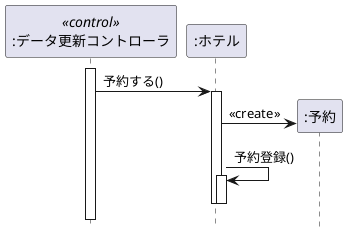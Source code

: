 @startuml 予約
hide footbox
participant ":データ更新コントローラ" as control <<control>>
participant ":ホテル" as hotel
participant ":予約" as Y 

activate control
control -> hotel : 予約する()
activate hotel
create Y
hotel -> Y : <<create>>

hotel -> hotel: 予約登録()
activate hotel
deactivate hotel
deactivate hotel

@enduml